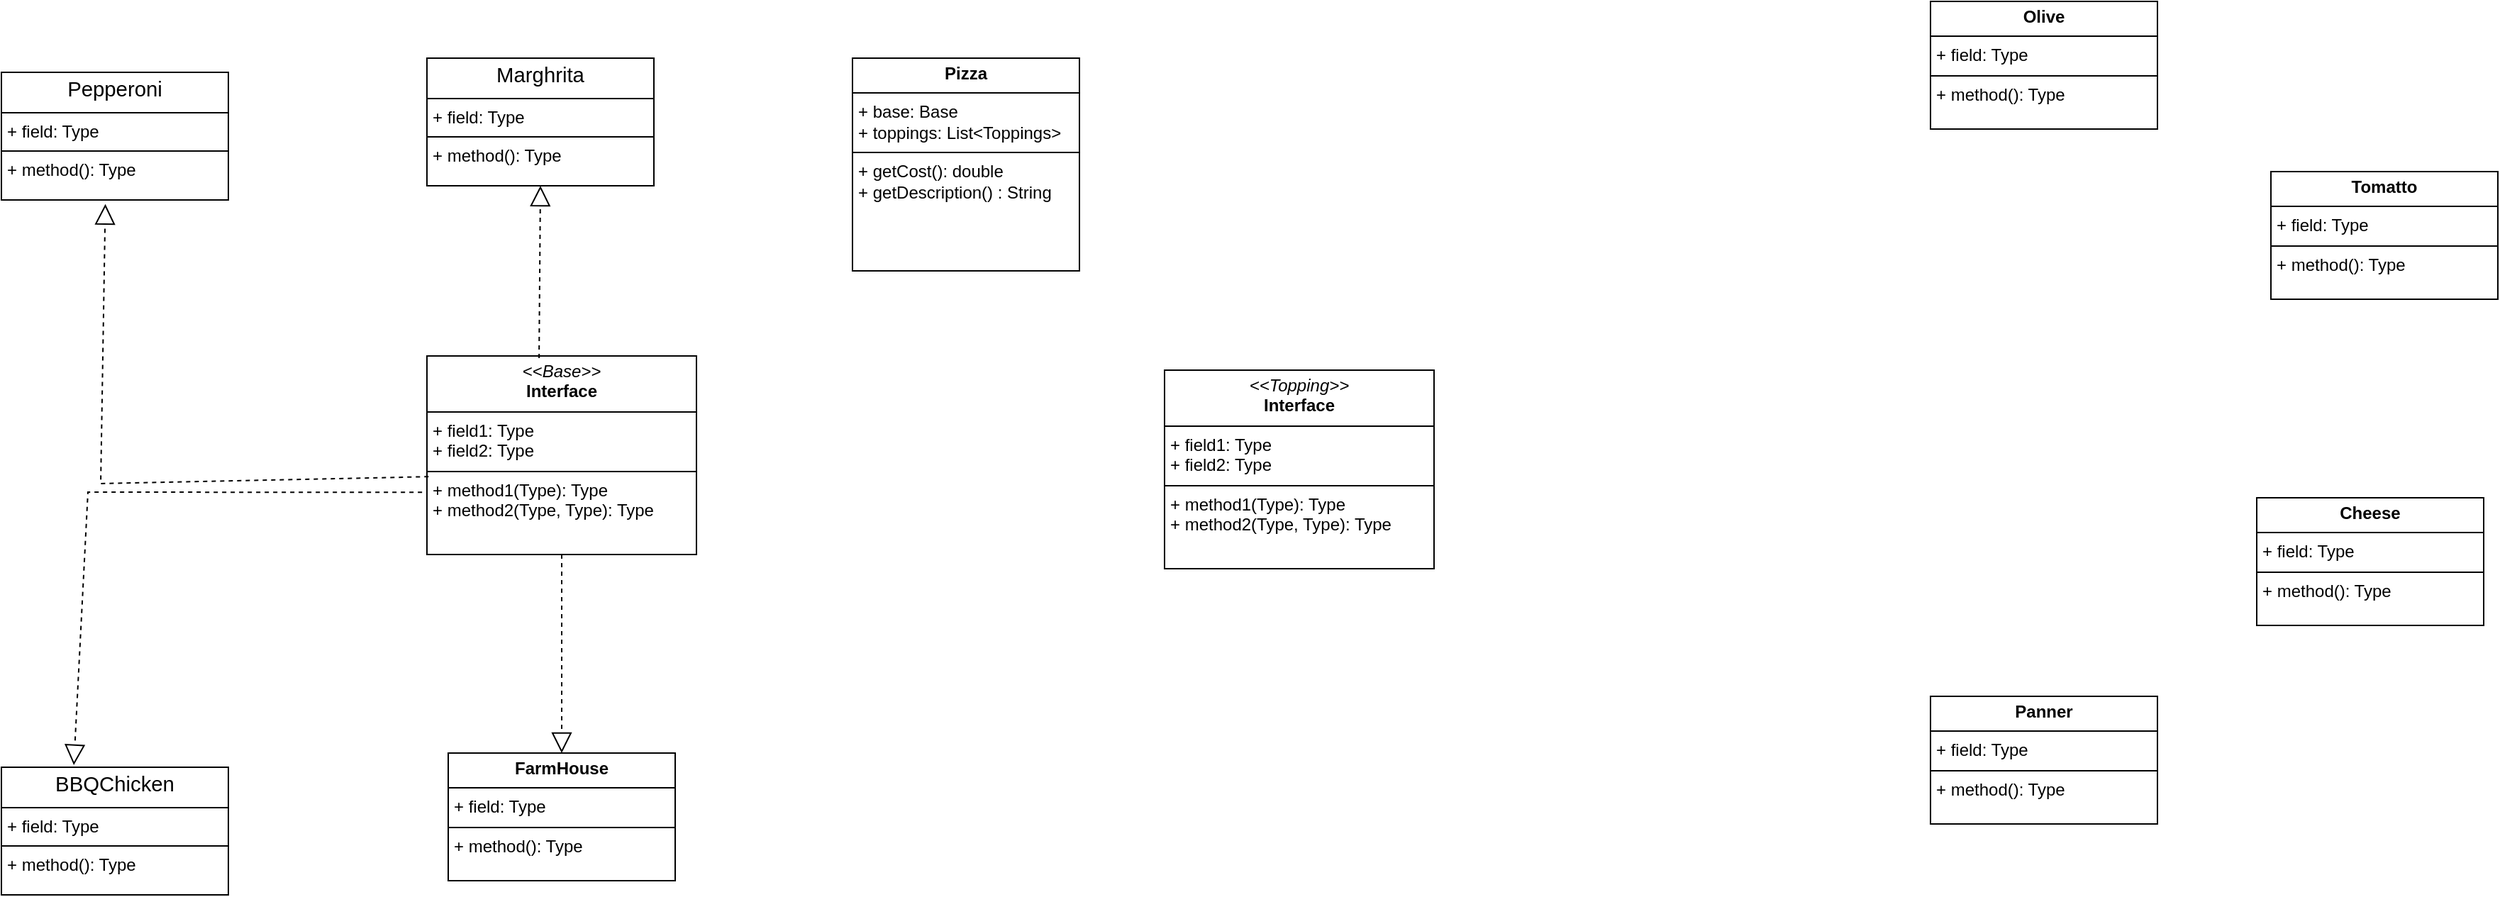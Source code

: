 <mxfile version="24.7.8">
  <diagram name="Page-1" id="vnMHSI4FkJyayIhVK9B3">
    <mxGraphModel dx="2311" dy="965" grid="1" gridSize="10" guides="1" tooltips="1" connect="1" arrows="1" fold="1" page="1" pageScale="1" pageWidth="850" pageHeight="1100" math="0" shadow="0">
      <root>
        <mxCell id="0" />
        <mxCell id="1" parent="0" />
        <mxCell id="xibbTTP0-zP3A1vxoxL5-1" value="&lt;p style=&quot;margin:0px;margin-top:4px;text-align:center;&quot;&gt;&lt;b&gt;Pizza&lt;/b&gt;&lt;/p&gt;&lt;hr size=&quot;1&quot; style=&quot;border-style:solid;&quot;&gt;&lt;p style=&quot;margin:0px;margin-left:4px;&quot;&gt;+ base: Base&lt;/p&gt;&lt;p style=&quot;margin:0px;margin-left:4px;&quot;&gt;+ toppings: List&amp;lt;Toppings&amp;gt;&lt;/p&gt;&lt;hr size=&quot;1&quot; style=&quot;border-style:solid;&quot;&gt;&lt;p style=&quot;margin:0px;margin-left:4px;&quot;&gt;+ getCost(): double&lt;/p&gt;&lt;p style=&quot;margin:0px;margin-left:4px;&quot;&gt;+ getDescription() : String&lt;/p&gt;" style="verticalAlign=top;align=left;overflow=fill;html=1;whiteSpace=wrap;" vertex="1" parent="1">
          <mxGeometry x="300" y="130" width="160" height="150" as="geometry" />
        </mxCell>
        <mxCell id="xibbTTP0-zP3A1vxoxL5-4" value="&lt;p style=&quot;margin:0px;margin-top:4px;text-align:center;&quot;&gt;&lt;i&gt;&amp;lt;&amp;lt;Base&amp;gt;&amp;gt;&lt;/i&gt;&lt;br&gt;&lt;b&gt;Interface&lt;/b&gt;&lt;/p&gt;&lt;hr size=&quot;1&quot; style=&quot;border-style:solid;&quot;&gt;&lt;p style=&quot;margin:0px;margin-left:4px;&quot;&gt;+ field1: Type&lt;br&gt;+ field2: Type&lt;/p&gt;&lt;hr size=&quot;1&quot; style=&quot;border-style:solid;&quot;&gt;&lt;p style=&quot;margin:0px;margin-left:4px;&quot;&gt;+ method1(Type): Type&lt;br&gt;+ method2(Type, Type): Type&lt;/p&gt;" style="verticalAlign=top;align=left;overflow=fill;html=1;whiteSpace=wrap;" vertex="1" parent="1">
          <mxGeometry y="340" width="190" height="140" as="geometry" />
        </mxCell>
        <mxCell id="xibbTTP0-zP3A1vxoxL5-5" value="&lt;p style=&quot;margin:0px;margin-top:4px;text-align:center;&quot;&gt;&lt;i&gt;&amp;lt;&amp;lt;Topping&amp;gt;&amp;gt;&lt;/i&gt;&lt;br&gt;&lt;b&gt;Interface&lt;/b&gt;&lt;/p&gt;&lt;hr size=&quot;1&quot; style=&quot;border-style:solid;&quot;&gt;&lt;p style=&quot;margin:0px;margin-left:4px;&quot;&gt;+ field1: Type&lt;br&gt;+ field2: Type&lt;/p&gt;&lt;hr size=&quot;1&quot; style=&quot;border-style:solid;&quot;&gt;&lt;p style=&quot;margin:0px;margin-left:4px;&quot;&gt;+ method1(Type): Type&lt;br&gt;+ method2(Type, Type): Type&lt;/p&gt;" style="verticalAlign=top;align=left;overflow=fill;html=1;whiteSpace=wrap;" vertex="1" parent="1">
          <mxGeometry x="520" y="350" width="190" height="140" as="geometry" />
        </mxCell>
        <mxCell id="xibbTTP0-zP3A1vxoxL5-8" value="&lt;p style=&quot;margin:0px;margin-top:4px;text-align:center;&quot;&gt;&lt;b&gt;FarmHouse&lt;/b&gt;&lt;/p&gt;&lt;hr size=&quot;1&quot; style=&quot;border-style:solid;&quot;&gt;&lt;p style=&quot;margin:0px;margin-left:4px;&quot;&gt;+ field: Type&lt;/p&gt;&lt;hr size=&quot;1&quot; style=&quot;border-style:solid;&quot;&gt;&lt;p style=&quot;margin:0px;margin-left:4px;&quot;&gt;+ method(): Type&lt;/p&gt;" style="verticalAlign=top;align=left;overflow=fill;html=1;whiteSpace=wrap;" vertex="1" parent="1">
          <mxGeometry x="15" y="620" width="160" height="90" as="geometry" />
        </mxCell>
        <mxCell id="xibbTTP0-zP3A1vxoxL5-9" value="&lt;p style=&quot;margin:0px;margin-top:4px;text-align:center;&quot;&gt;&lt;font face=&quot;Arial, sans-serif&quot;&gt;&lt;span style=&quot;font-size: 14.667px; white-space-collapse: preserve;&quot;&gt;Marghrita&lt;/span&gt;&lt;/font&gt;&lt;/p&gt;&lt;hr size=&quot;1&quot; style=&quot;border-style:solid;&quot;&gt;&lt;p style=&quot;margin:0px;margin-left:4px;&quot;&gt;+ field: Type&lt;/p&gt;&lt;hr size=&quot;1&quot; style=&quot;border-style:solid;&quot;&gt;&lt;p style=&quot;margin:0px;margin-left:4px;&quot;&gt;+ method(): Type&lt;/p&gt;" style="verticalAlign=top;align=left;overflow=fill;html=1;whiteSpace=wrap;" vertex="1" parent="1">
          <mxGeometry y="130" width="160" height="90" as="geometry" />
        </mxCell>
        <mxCell id="xibbTTP0-zP3A1vxoxL5-10" value="&lt;p style=&quot;margin:0px;margin-top:4px;text-align:center;&quot;&gt;&lt;font face=&quot;Arial, sans-serif&quot;&gt;&lt;span style=&quot;font-size: 14.667px; white-space-collapse: preserve;&quot;&gt;Pepperoni&lt;/span&gt;&lt;/font&gt;&lt;/p&gt;&lt;hr size=&quot;1&quot; style=&quot;border-style:solid;&quot;&gt;&lt;p style=&quot;margin:0px;margin-left:4px;&quot;&gt;+ field: Type&lt;/p&gt;&lt;hr size=&quot;1&quot; style=&quot;border-style:solid;&quot;&gt;&lt;p style=&quot;margin:0px;margin-left:4px;&quot;&gt;+ method(): Type&lt;/p&gt;" style="verticalAlign=top;align=left;overflow=fill;html=1;whiteSpace=wrap;" vertex="1" parent="1">
          <mxGeometry x="-300" y="140" width="160" height="90" as="geometry" />
        </mxCell>
        <mxCell id="xibbTTP0-zP3A1vxoxL5-11" value="&lt;p style=&quot;margin:0px;margin-top:4px;text-align:center;&quot;&gt;&lt;font face=&quot;Arial, sans-serif&quot;&gt;&lt;span style=&quot;font-size: 14.667px; white-space-collapse: preserve;&quot;&gt;BBQChicken&lt;/span&gt;&lt;/font&gt;&lt;/p&gt;&lt;hr size=&quot;1&quot; style=&quot;border-style:solid;&quot;&gt;&lt;p style=&quot;margin:0px;margin-left:4px;&quot;&gt;+ field: Type&lt;/p&gt;&lt;hr size=&quot;1&quot; style=&quot;border-style:solid;&quot;&gt;&lt;p style=&quot;margin:0px;margin-left:4px;&quot;&gt;+ method(): Type&lt;/p&gt;" style="verticalAlign=top;align=left;overflow=fill;html=1;whiteSpace=wrap;" vertex="1" parent="1">
          <mxGeometry x="-300" y="630" width="160" height="90" as="geometry" />
        </mxCell>
        <mxCell id="xibbTTP0-zP3A1vxoxL5-13" value="&lt;p style=&quot;margin:0px;margin-top:4px;text-align:center;&quot;&gt;&lt;b&gt;Olive&lt;/b&gt;&lt;/p&gt;&lt;hr size=&quot;1&quot; style=&quot;border-style:solid;&quot;&gt;&lt;p style=&quot;margin:0px;margin-left:4px;&quot;&gt;+ field: Type&lt;/p&gt;&lt;hr size=&quot;1&quot; style=&quot;border-style:solid;&quot;&gt;&lt;p style=&quot;margin:0px;margin-left:4px;&quot;&gt;+ method(): Type&lt;/p&gt;" style="verticalAlign=top;align=left;overflow=fill;html=1;whiteSpace=wrap;" vertex="1" parent="1">
          <mxGeometry x="1060" y="90" width="160" height="90" as="geometry" />
        </mxCell>
        <mxCell id="xibbTTP0-zP3A1vxoxL5-14" value="&lt;p style=&quot;margin:0px;margin-top:4px;text-align:center;&quot;&gt;&lt;b&gt;Tomatto&lt;/b&gt;&lt;/p&gt;&lt;hr size=&quot;1&quot; style=&quot;border-style:solid;&quot;&gt;&lt;p style=&quot;margin:0px;margin-left:4px;&quot;&gt;+ field: Type&lt;/p&gt;&lt;hr size=&quot;1&quot; style=&quot;border-style:solid;&quot;&gt;&lt;p style=&quot;margin:0px;margin-left:4px;&quot;&gt;+ method(): Type&lt;/p&gt;" style="verticalAlign=top;align=left;overflow=fill;html=1;whiteSpace=wrap;" vertex="1" parent="1">
          <mxGeometry x="1300" y="210" width="160" height="90" as="geometry" />
        </mxCell>
        <mxCell id="xibbTTP0-zP3A1vxoxL5-15" value="&lt;p style=&quot;margin:0px;margin-top:4px;text-align:center;&quot;&gt;&lt;b&gt;Cheese&lt;/b&gt;&lt;/p&gt;&lt;hr size=&quot;1&quot; style=&quot;border-style:solid;&quot;&gt;&lt;p style=&quot;margin:0px;margin-left:4px;&quot;&gt;+ field: Type&lt;/p&gt;&lt;hr size=&quot;1&quot; style=&quot;border-style:solid;&quot;&gt;&lt;p style=&quot;margin:0px;margin-left:4px;&quot;&gt;+ method(): Type&lt;/p&gt;" style="verticalAlign=top;align=left;overflow=fill;html=1;whiteSpace=wrap;" vertex="1" parent="1">
          <mxGeometry x="1290" y="440" width="160" height="90" as="geometry" />
        </mxCell>
        <mxCell id="xibbTTP0-zP3A1vxoxL5-16" value="&lt;p style=&quot;margin:0px;margin-top:4px;text-align:center;&quot;&gt;&lt;b&gt;Panner&lt;/b&gt;&lt;/p&gt;&lt;hr size=&quot;1&quot; style=&quot;border-style:solid;&quot;&gt;&lt;p style=&quot;margin:0px;margin-left:4px;&quot;&gt;+ field: Type&lt;/p&gt;&lt;hr size=&quot;1&quot; style=&quot;border-style:solid;&quot;&gt;&lt;p style=&quot;margin:0px;margin-left:4px;&quot;&gt;+ method(): Type&lt;/p&gt;" style="verticalAlign=top;align=left;overflow=fill;html=1;whiteSpace=wrap;" vertex="1" parent="1">
          <mxGeometry x="1060" y="580" width="160" height="90" as="geometry" />
        </mxCell>
        <mxCell id="xibbTTP0-zP3A1vxoxL5-17" value="" style="endArrow=block;dashed=1;endFill=0;endSize=12;html=1;rounded=0;entryX=0.5;entryY=1;entryDx=0;entryDy=0;exitX=0.416;exitY=0.011;exitDx=0;exitDy=0;exitPerimeter=0;" edge="1" parent="1" source="xibbTTP0-zP3A1vxoxL5-4" target="xibbTTP0-zP3A1vxoxL5-9">
          <mxGeometry width="160" relative="1" as="geometry">
            <mxPoint x="80" y="330" as="sourcePoint" />
            <mxPoint x="80" y="230" as="targetPoint" />
          </mxGeometry>
        </mxCell>
        <mxCell id="xibbTTP0-zP3A1vxoxL5-18" value="" style="endArrow=block;dashed=1;endFill=0;endSize=12;html=1;rounded=0;exitX=0.5;exitY=1;exitDx=0;exitDy=0;" edge="1" parent="1" source="xibbTTP0-zP3A1vxoxL5-4" target="xibbTTP0-zP3A1vxoxL5-8">
          <mxGeometry width="160" relative="1" as="geometry">
            <mxPoint x="120" y="480" as="sourcePoint" />
            <mxPoint x="120" y="630" as="targetPoint" />
          </mxGeometry>
        </mxCell>
        <mxCell id="xibbTTP0-zP3A1vxoxL5-20" value="" style="endArrow=block;dashed=1;endFill=0;endSize=12;html=1;rounded=0;entryX=0.458;entryY=1.032;entryDx=0;entryDy=0;entryPerimeter=0;exitX=0.006;exitY=0.608;exitDx=0;exitDy=0;exitPerimeter=0;" edge="1" parent="1" source="xibbTTP0-zP3A1vxoxL5-4" target="xibbTTP0-zP3A1vxoxL5-10">
          <mxGeometry width="160" relative="1" as="geometry">
            <mxPoint x="-80" y="490" as="sourcePoint" />
            <mxPoint x="-80" y="390" as="targetPoint" />
            <Array as="points">
              <mxPoint x="-230" y="430" />
            </Array>
          </mxGeometry>
        </mxCell>
        <mxCell id="xibbTTP0-zP3A1vxoxL5-21" value="" style="endArrow=block;dashed=1;endFill=0;endSize=12;html=1;rounded=0;exitX=-0.018;exitY=0.687;exitDx=0;exitDy=0;entryX=0.319;entryY=-0.017;entryDx=0;entryDy=0;entryPerimeter=0;exitPerimeter=0;" edge="1" parent="1" source="xibbTTP0-zP3A1vxoxL5-4" target="xibbTTP0-zP3A1vxoxL5-11">
          <mxGeometry width="160" relative="1" as="geometry">
            <mxPoint x="-90" y="400" as="sourcePoint" />
            <mxPoint x="-90" y="540" as="targetPoint" />
            <Array as="points">
              <mxPoint x="-239" y="436" />
            </Array>
          </mxGeometry>
        </mxCell>
      </root>
    </mxGraphModel>
  </diagram>
</mxfile>
